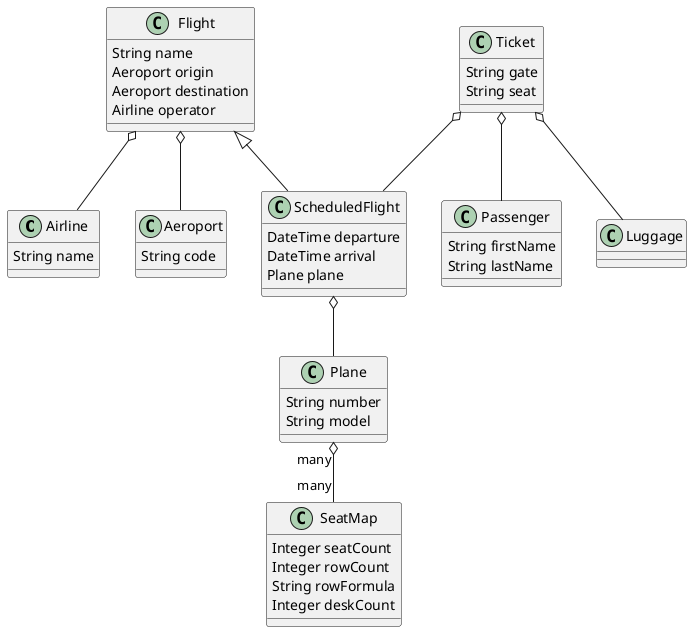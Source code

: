 @startuml Aeroport management system domain model

class Airline {
    String name
}

class Aeroport {
    String code
}

class Flight {
    String name
    Aeroport origin
    Aeroport destination
    Airline operator
}

Flight o-- Aeroport
Flight o-- Airline

class Plane {
    String number
    String model
}

class SeatMap {
    Integer seatCount
    Integer rowCount
    String rowFormula
    Integer deskCount
}

Plane "many" o-- "many" SeatMap

class ScheduledFlight {
    DateTime departure
    DateTime arrival
    Plane plane

}

ScheduledFlight o-- Plane
Flight <|-- ScheduledFlight

class Passenger {
    String firstName
    String lastName    
}

class Ticket {
    String gate
    String seat
}

Ticket o-- ScheduledFlight
Ticket o-- Passenger

class Luggage {
}

Ticket o-- Luggage

@enduml